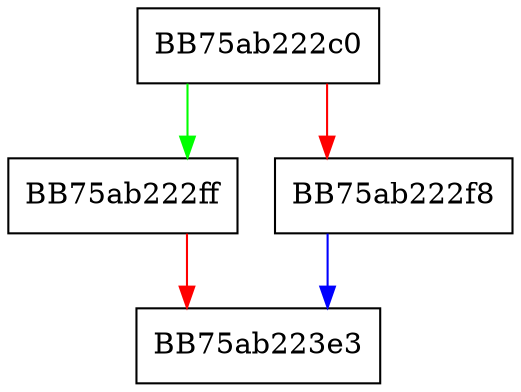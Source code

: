 digraph RollingQueueSumOfValues {
  node [shape="box"];
  graph [splines=ortho];
  BB75ab222c0 -> BB75ab222ff [color="green"];
  BB75ab222c0 -> BB75ab222f8 [color="red"];
  BB75ab222f8 -> BB75ab223e3 [color="blue"];
  BB75ab222ff -> BB75ab223e3 [color="red"];
}